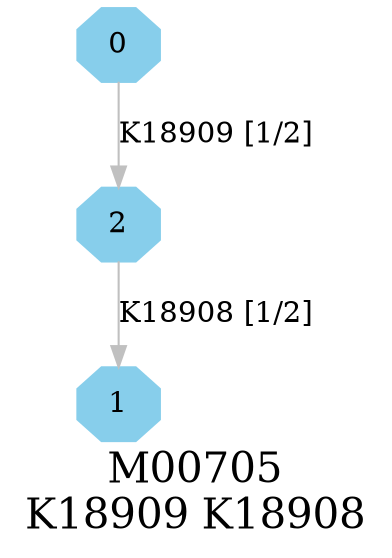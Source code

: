 digraph G {
graph [label="M00705
K18909 K18908",fontsize=20];
node [shape=box,style=filled];
edge [len=3,color=grey];
{node [width=.3,height=.3,shape=octagon,style=filled,color=skyblue] 0 1 2 }
0 -> 2 [label="K18909 [1/2]"];
2 -> 1 [label="K18908 [1/2]"];
}